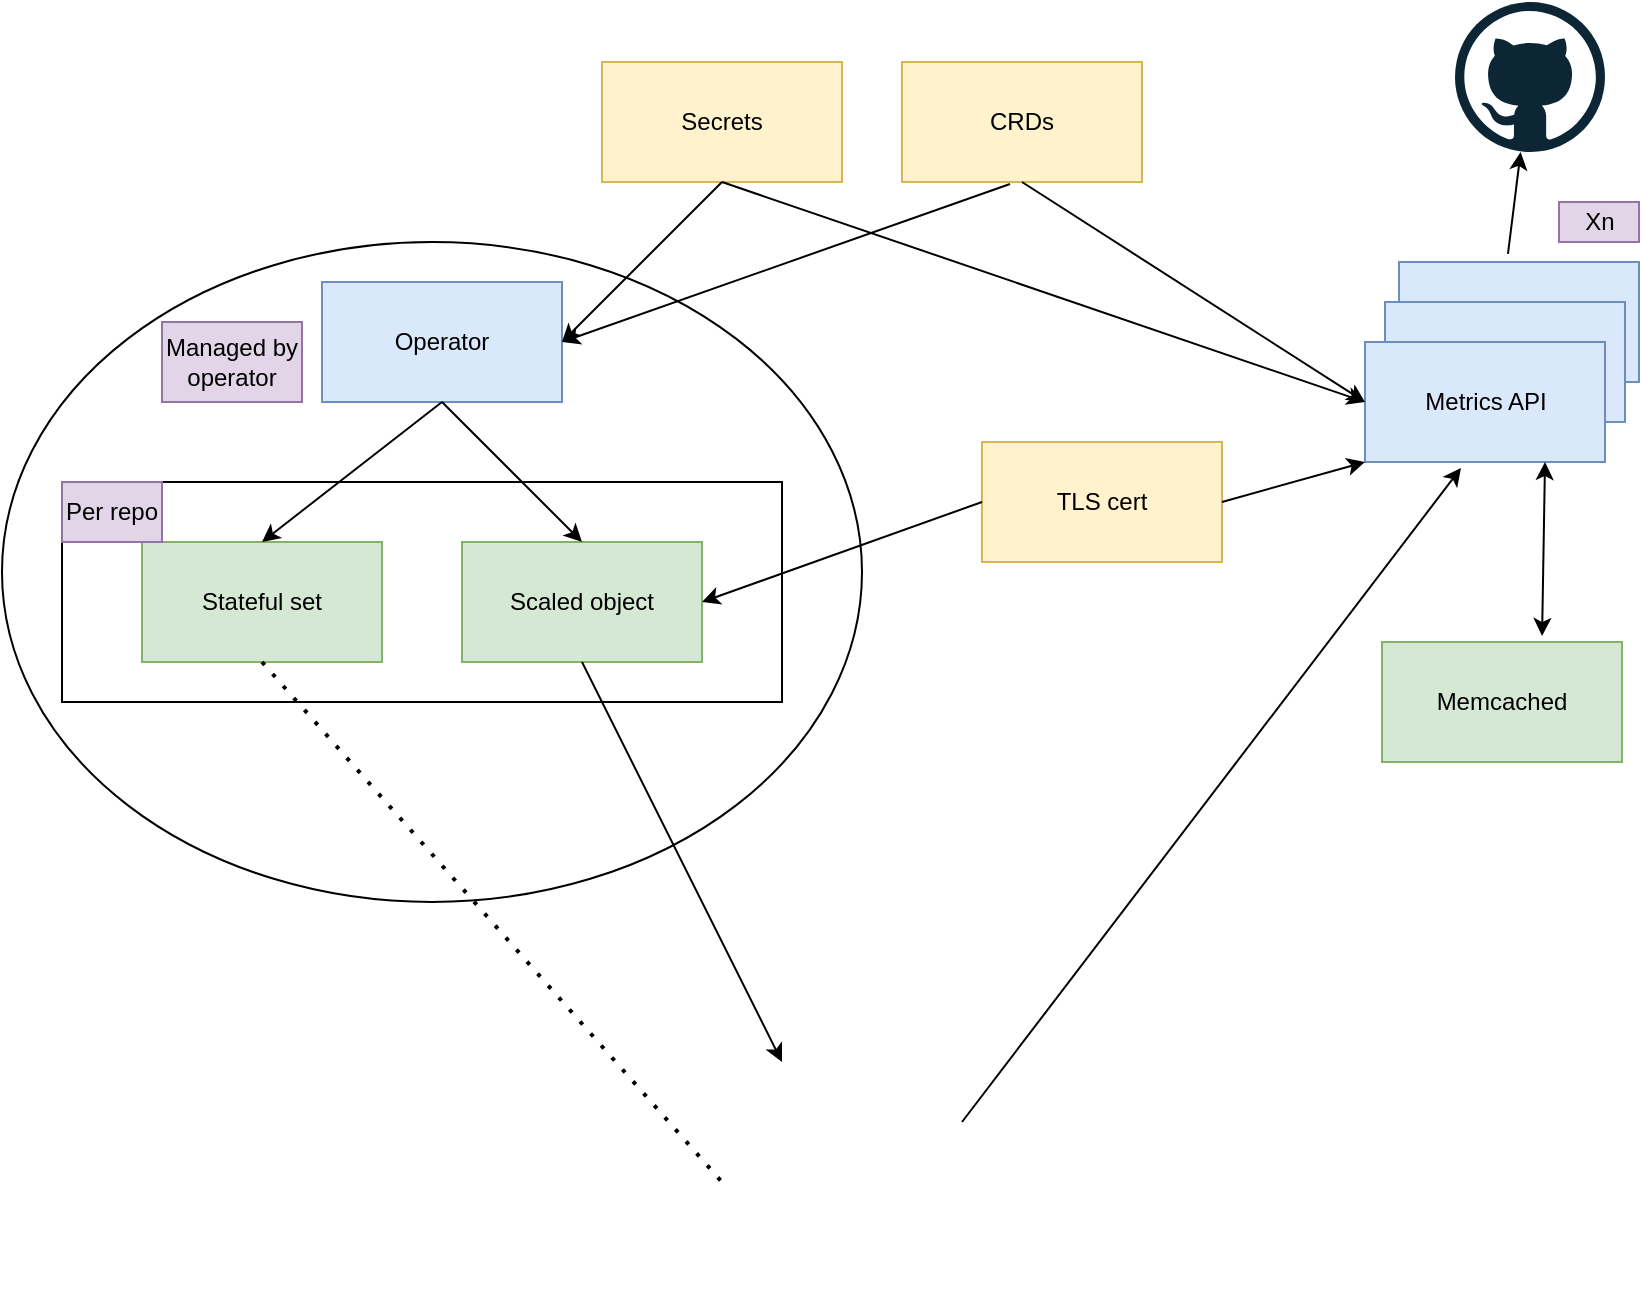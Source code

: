 <mxfile version="14.5.0" type="device"><diagram id="_C70FcttplfnJO9LRjxs" name="Page-1"><mxGraphModel dx="1422" dy="794" grid="1" gridSize="10" guides="1" tooltips="1" connect="1" arrows="1" fold="1" page="1" pageScale="1" pageWidth="827" pageHeight="1169" math="0" shadow="0"><root><mxCell id="0"/><mxCell id="1" parent="0"/><mxCell id="N0fLpy0cx5ZnR-npTzTl-20" value="" style="ellipse;whiteSpace=wrap;html=1;" parent="1" vertex="1"><mxGeometry x="10" y="130" width="430" height="330" as="geometry"/></mxCell><mxCell id="N0fLpy0cx5ZnR-npTzTl-28" value="" style="rounded=0;whiteSpace=wrap;html=1;" parent="1" vertex="1"><mxGeometry x="40" y="250" width="360" height="110" as="geometry"/></mxCell><mxCell id="N0fLpy0cx5ZnR-npTzTl-25" value="Metrics API" style="rounded=0;whiteSpace=wrap;html=1;fillColor=#dae8fc;strokeColor=#6c8ebf;" parent="1" vertex="1"><mxGeometry x="708.5" y="140" width="120" height="60" as="geometry"/></mxCell><mxCell id="N0fLpy0cx5ZnR-npTzTl-24" value="Metrics API" style="rounded=0;whiteSpace=wrap;html=1;fillColor=#dae8fc;strokeColor=#6c8ebf;" parent="1" vertex="1"><mxGeometry x="701.5" y="160" width="120" height="60" as="geometry"/></mxCell><mxCell id="N0fLpy0cx5ZnR-npTzTl-1" value="Operator" style="rounded=0;whiteSpace=wrap;html=1;fillColor=#dae8fc;strokeColor=#6c8ebf;" parent="1" vertex="1"><mxGeometry x="170" y="150" width="120" height="60" as="geometry"/></mxCell><mxCell id="N0fLpy0cx5ZnR-npTzTl-2" value="CRDs" style="rounded=0;whiteSpace=wrap;html=1;fillColor=#fff2cc;strokeColor=#d6b656;" parent="1" vertex="1"><mxGeometry x="460" y="40" width="120" height="60" as="geometry"/></mxCell><mxCell id="N0fLpy0cx5ZnR-npTzTl-3" value="Stateful set" style="rounded=0;whiteSpace=wrap;html=1;fillColor=#d5e8d4;strokeColor=#82b366;" parent="1" vertex="1"><mxGeometry x="80" y="280" width="120" height="60" as="geometry"/></mxCell><mxCell id="N0fLpy0cx5ZnR-npTzTl-4" value="Scaled object" style="rounded=0;whiteSpace=wrap;html=1;fillColor=#d5e8d4;strokeColor=#82b366;" parent="1" vertex="1"><mxGeometry x="240" y="280" width="120" height="60" as="geometry"/></mxCell><mxCell id="N0fLpy0cx5ZnR-npTzTl-5" value="Secrets" style="rounded=0;whiteSpace=wrap;html=1;fillColor=#fff2cc;strokeColor=#d6b656;" parent="1" vertex="1"><mxGeometry x="310" y="40" width="120" height="60" as="geometry"/></mxCell><mxCell id="N0fLpy0cx5ZnR-npTzTl-6" value="" style="endArrow=classic;html=1;entryX=1;entryY=0.5;entryDx=0;entryDy=0;exitX=0.5;exitY=1;exitDx=0;exitDy=0;" parent="1" source="N0fLpy0cx5ZnR-npTzTl-5" target="N0fLpy0cx5ZnR-npTzTl-1" edge="1"><mxGeometry width="50" height="50" relative="1" as="geometry"><mxPoint x="390" y="430" as="sourcePoint"/><mxPoint x="440" y="380" as="targetPoint"/></mxGeometry></mxCell><mxCell id="N0fLpy0cx5ZnR-npTzTl-7" value="" style="endArrow=classic;html=1;entryX=1;entryY=0.5;entryDx=0;entryDy=0;exitX=0.45;exitY=1.017;exitDx=0;exitDy=0;exitPerimeter=0;" parent="1" source="N0fLpy0cx5ZnR-npTzTl-2" target="N0fLpy0cx5ZnR-npTzTl-1" edge="1"><mxGeometry width="50" height="50" relative="1" as="geometry"><mxPoint x="390" y="430" as="sourcePoint"/><mxPoint x="440" y="380" as="targetPoint"/></mxGeometry></mxCell><mxCell id="N0fLpy0cx5ZnR-npTzTl-8" value="" style="endArrow=classic;html=1;exitX=0.5;exitY=1;exitDx=0;exitDy=0;entryX=0.5;entryY=0;entryDx=0;entryDy=0;" parent="1" source="N0fLpy0cx5ZnR-npTzTl-1" target="N0fLpy0cx5ZnR-npTzTl-4" edge="1"><mxGeometry width="50" height="50" relative="1" as="geometry"><mxPoint x="390" y="430" as="sourcePoint"/><mxPoint x="440" y="380" as="targetPoint"/></mxGeometry></mxCell><mxCell id="N0fLpy0cx5ZnR-npTzTl-9" value="" style="endArrow=classic;html=1;exitX=0.5;exitY=1;exitDx=0;exitDy=0;entryX=0.5;entryY=0;entryDx=0;entryDy=0;" parent="1" source="N0fLpy0cx5ZnR-npTzTl-1" target="N0fLpy0cx5ZnR-npTzTl-3" edge="1"><mxGeometry width="50" height="50" relative="1" as="geometry"><mxPoint x="390" y="430" as="sourcePoint"/><mxPoint x="440" y="380" as="targetPoint"/></mxGeometry></mxCell><mxCell id="N0fLpy0cx5ZnR-npTzTl-11" value="" style="endArrow=classic;html=1;exitX=0.5;exitY=1;exitDx=0;exitDy=0;entryX=0.25;entryY=0;entryDx=0;entryDy=0;" parent="1" source="N0fLpy0cx5ZnR-npTzTl-4" target="e_7V-DsqCdoTbaaEWlNP-4" edge="1"><mxGeometry width="50" height="50" relative="1" as="geometry"><mxPoint x="390" y="430" as="sourcePoint"/><mxPoint x="414" y="550" as="targetPoint"/></mxGeometry></mxCell><mxCell id="N0fLpy0cx5ZnR-npTzTl-12" value="" style="endArrow=none;dashed=1;html=1;dashPattern=1 3;strokeWidth=2;exitX=0.5;exitY=1;exitDx=0;exitDy=0;entryX=0;entryY=0.5;entryDx=0;entryDy=0;" parent="1" source="N0fLpy0cx5ZnR-npTzTl-3" edge="1" target="e_7V-DsqCdoTbaaEWlNP-4"><mxGeometry width="50" height="50" relative="1" as="geometry"><mxPoint x="390" y="430" as="sourcePoint"/><mxPoint x="350" y="580" as="targetPoint"/></mxGeometry></mxCell><mxCell id="N0fLpy0cx5ZnR-npTzTl-13" value="Metrics API" style="rounded=0;whiteSpace=wrap;html=1;fillColor=#dae8fc;strokeColor=#6c8ebf;" parent="1" vertex="1"><mxGeometry x="691.5" y="180" width="120" height="60" as="geometry"/></mxCell><mxCell id="N0fLpy0cx5ZnR-npTzTl-16" value="" style="endArrow=classic;html=1;entryX=0;entryY=0.5;entryDx=0;entryDy=0;exitX=0.5;exitY=1;exitDx=0;exitDy=0;" parent="1" source="N0fLpy0cx5ZnR-npTzTl-2" target="N0fLpy0cx5ZnR-npTzTl-13" edge="1"><mxGeometry width="50" height="50" relative="1" as="geometry"><mxPoint x="390" y="430" as="sourcePoint"/><mxPoint x="440" y="380" as="targetPoint"/></mxGeometry></mxCell><mxCell id="N0fLpy0cx5ZnR-npTzTl-17" value="" style="endArrow=classic;html=1;exitX=0.5;exitY=1;exitDx=0;exitDy=0;entryX=0;entryY=0.5;entryDx=0;entryDy=0;" parent="1" source="N0fLpy0cx5ZnR-npTzTl-5" target="N0fLpy0cx5ZnR-npTzTl-13" edge="1"><mxGeometry width="50" height="50" relative="1" as="geometry"><mxPoint x="390" y="430" as="sourcePoint"/><mxPoint x="620" y="180" as="targetPoint"/></mxGeometry></mxCell><mxCell id="N0fLpy0cx5ZnR-npTzTl-21" value="TLS cert" style="rounded=0;whiteSpace=wrap;html=1;fillColor=#fff2cc;strokeColor=#d6b656;" parent="1" vertex="1"><mxGeometry x="500" y="230" width="120" height="60" as="geometry"/></mxCell><mxCell id="N0fLpy0cx5ZnR-npTzTl-22" value="" style="endArrow=classic;html=1;entryX=1;entryY=0.5;entryDx=0;entryDy=0;exitX=0;exitY=0.5;exitDx=0;exitDy=0;" parent="1" source="N0fLpy0cx5ZnR-npTzTl-21" target="N0fLpy0cx5ZnR-npTzTl-4" edge="1"><mxGeometry width="50" height="50" relative="1" as="geometry"><mxPoint x="390" y="430" as="sourcePoint"/><mxPoint x="444" y="550" as="targetPoint"/></mxGeometry></mxCell><mxCell id="N0fLpy0cx5ZnR-npTzTl-23" value="" style="endArrow=classic;html=1;entryX=0;entryY=1;entryDx=0;entryDy=0;exitX=1;exitY=0.5;exitDx=0;exitDy=0;" parent="1" source="N0fLpy0cx5ZnR-npTzTl-21" target="N0fLpy0cx5ZnR-npTzTl-13" edge="1"><mxGeometry width="50" height="50" relative="1" as="geometry"><mxPoint x="390" y="430" as="sourcePoint"/><mxPoint x="440" y="380" as="targetPoint"/></mxGeometry></mxCell><mxCell id="N0fLpy0cx5ZnR-npTzTl-26" value="Memcached" style="rounded=0;whiteSpace=wrap;html=1;fillColor=#d5e8d4;strokeColor=#82b366;" parent="1" vertex="1"><mxGeometry x="700" y="330" width="120" height="60" as="geometry"/></mxCell><mxCell id="N0fLpy0cx5ZnR-npTzTl-27" value="" style="endArrow=classic;startArrow=classic;html=1;entryX=0.75;entryY=1;entryDx=0;entryDy=0;exitX=0.667;exitY=-0.05;exitDx=0;exitDy=0;exitPerimeter=0;" parent="1" source="N0fLpy0cx5ZnR-npTzTl-26" target="N0fLpy0cx5ZnR-npTzTl-13" edge="1"><mxGeometry width="50" height="50" relative="1" as="geometry"><mxPoint x="390" y="430" as="sourcePoint"/><mxPoint x="440" y="380" as="targetPoint"/></mxGeometry></mxCell><mxCell id="N0fLpy0cx5ZnR-npTzTl-29" value="Per repo" style="text;html=1;strokeColor=#9673a6;fillColor=#e1d5e7;align=center;verticalAlign=middle;whiteSpace=wrap;rounded=0;" parent="1" vertex="1"><mxGeometry x="40" y="250" width="50" height="30" as="geometry"/></mxCell><mxCell id="N0fLpy0cx5ZnR-npTzTl-31" value="Xn" style="text;html=1;strokeColor=#9673a6;fillColor=#e1d5e7;align=center;verticalAlign=middle;whiteSpace=wrap;rounded=0;" parent="1" vertex="1"><mxGeometry x="788.5" y="110" width="40" height="20" as="geometry"/></mxCell><mxCell id="N0fLpy0cx5ZnR-npTzTl-32" value="Managed by operator" style="text;html=1;strokeColor=#9673a6;fillColor=#e1d5e7;align=center;verticalAlign=middle;whiteSpace=wrap;rounded=0;" parent="1" vertex="1"><mxGeometry x="90" y="170" width="70" height="40" as="geometry"/></mxCell><mxCell id="e_7V-DsqCdoTbaaEWlNP-1" value="" style="endArrow=classic;html=1;exitX=1;exitY=0.25;exitDx=0;exitDy=0;entryX=0.4;entryY=1.05;entryDx=0;entryDy=0;entryPerimeter=0;" edge="1" parent="1" source="e_7V-DsqCdoTbaaEWlNP-4" target="N0fLpy0cx5ZnR-npTzTl-13"><mxGeometry width="50" height="50" relative="1" as="geometry"><mxPoint x="474" y="565" as="sourcePoint"/><mxPoint x="440" y="380" as="targetPoint"/></mxGeometry></mxCell><mxCell id="e_7V-DsqCdoTbaaEWlNP-2" value="" style="dashed=0;outlineConnect=0;html=1;align=center;labelPosition=center;verticalLabelPosition=bottom;verticalAlign=top;shape=mxgraph.weblogos.github" vertex="1" parent="1"><mxGeometry x="736.5" y="10" width="75" height="75" as="geometry"/></mxCell><mxCell id="e_7V-DsqCdoTbaaEWlNP-3" value="" style="endArrow=classic;html=1;exitX=0.454;exitY=-0.067;exitDx=0;exitDy=0;exitPerimeter=0;" edge="1" parent="1" source="N0fLpy0cx5ZnR-npTzTl-25" target="e_7V-DsqCdoTbaaEWlNP-2"><mxGeometry width="50" height="50" relative="1" as="geometry"><mxPoint x="658.5" y="120" as="sourcePoint"/><mxPoint x="708.5" y="70" as="targetPoint"/></mxGeometry></mxCell><mxCell id="e_7V-DsqCdoTbaaEWlNP-4" value="" style="shape=image;imageAspect=0;aspect=fixed;verticalLabelPosition=bottom;verticalAlign=top;image=https://keda.sh/img/logos/keda-icon-color.png;" vertex="1" parent="1"><mxGeometry x="370" y="540" width="120" height="120" as="geometry"/></mxCell></root></mxGraphModel></diagram></mxfile>